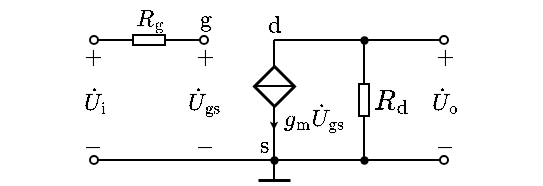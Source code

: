 <mxfile version="17.2.1" type="device"><diagram id="9Tlr8BM8O1yCka-idPHp" name="第 1 页"><mxGraphModel dx="314" dy="228" grid="1" gridSize="5" guides="1" tooltips="1" connect="1" arrows="1" fold="1" page="1" pageScale="1" pageWidth="827" pageHeight="1169" math="1" shadow="0"><root><mxCell id="0"/><mxCell id="1" parent="0"/><mxCell id="6-FwNBt1XKUeeEuEp7RF-7" value="" style="endArrow=oval;html=1;rounded=0;fontSize=10;startSize=4;endSize=4;endFill=0;exitX=0;exitY=0.5;exitDx=0;exitDy=0;exitPerimeter=0;" parent="1" edge="1" source="7AHUzy1eFrDWNUiXDVrC-31"><mxGeometry width="50" height="50" relative="1" as="geometry"><mxPoint x="310" y="280" as="sourcePoint"/><mxPoint x="340" y="280" as="targetPoint"/></mxGeometry></mxCell><mxCell id="6-FwNBt1XKUeeEuEp7RF-10" value="" style="endArrow=oval;html=1;rounded=0;fontSize=10;startSize=4;endSize=4;endFill=0;exitX=1;exitY=0.5;exitDx=0;exitDy=0;exitPerimeter=0;" parent="1" edge="1" source="7AHUzy1eFrDWNUiXDVrC-31"><mxGeometry width="50" height="50" relative="1" as="geometry"><mxPoint x="280" y="275" as="sourcePoint"/><mxPoint x="285" y="280" as="targetPoint"/></mxGeometry></mxCell><mxCell id="6-FwNBt1XKUeeEuEp7RF-13" value="" style="endArrow=oval;html=1;rounded=0;fontSize=10;startSize=4;endSize=4;endFill=0;" parent="1" edge="1"><mxGeometry width="50" height="50" relative="1" as="geometry"><mxPoint x="375" y="340" as="sourcePoint"/><mxPoint x="285" y="340" as="targetPoint"/></mxGeometry></mxCell><mxCell id="6-FwNBt1XKUeeEuEp7RF-15" value="$$+$$" style="text;html=1;resizable=1;autosize=1;align=center;verticalAlign=middle;points=[];fillColor=none;strokeColor=none;rounded=0;movable=1;rotatable=1;deletable=1;editable=1;connectable=0;fontSize=10;" parent="1" vertex="1"><mxGeometry x="330" y="280" width="20" height="15" as="geometry"/></mxCell><mxCell id="6-FwNBt1XKUeeEuEp7RF-16" value="$$-$$" style="text;resizable=1;autosize=1;align=center;verticalAlign=middle;points=[];fillColor=none;strokeColor=none;rounded=0;html=1;imageAspect=1;noLabel=0;recursiveResize=1;expand=1;editable=1;movable=1;rotatable=1;deletable=1;connectable=0;comic=0;fontSize=10;" parent="1" vertex="1"><mxGeometry x="330" y="325" width="20" height="15" as="geometry"/></mxCell><mxCell id="6-FwNBt1XKUeeEuEp7RF-17" value="\(\dot{U}_\mathrm{gs}\)" style="text;html=1;resizable=1;autosize=1;align=center;verticalAlign=middle;points=[];fillColor=none;strokeColor=none;rounded=0;comic=0;movable=1;rotatable=1;deletable=1;editable=1;connectable=0;fontSize=10;" parent="1" vertex="1"><mxGeometry x="330" y="300" width="20" height="20" as="geometry"/></mxCell><mxCell id="6-FwNBt1XKUeeEuEp7RF-18" value="" style="endArrow=oval;html=1;rounded=0;fontSize=10;startSize=4;endSize=4;endFill=0;" parent="1" edge="1"><mxGeometry width="50" height="50" relative="1" as="geometry"><mxPoint x="375" y="280" as="sourcePoint"/><mxPoint x="460" y="280" as="targetPoint"/></mxGeometry></mxCell><mxCell id="6-FwNBt1XKUeeEuEp7RF-21" value="" style="endArrow=oval;html=1;rounded=0;fontSize=10;startSize=4;endSize=4;endFill=0;" parent="1" edge="1"><mxGeometry width="50" height="50" relative="1" as="geometry"><mxPoint x="375" y="340" as="sourcePoint"/><mxPoint x="460" y="340" as="targetPoint"/></mxGeometry></mxCell><mxCell id="6-FwNBt1XKUeeEuEp7RF-34" value="" style="pointerEvents=1;verticalLabelPosition=bottom;shadow=0;dashed=0;align=center;html=1;verticalAlign=top;shape=mxgraph.electrical.signal_sources.source;aspect=fixed;points=[[0.5,0,0],[1,0.5,0],[0.5,1,0],[0,0.5,0]];elSignalType=none;elSourceType=dependent;strokeWidth=1.5;direction=south;" parent="1" vertex="1"><mxGeometry x="365" y="293" width="20" height="20" as="geometry"/></mxCell><mxCell id="6-FwNBt1XKUeeEuEp7RF-35" value="" style="endArrow=none;html=1;rounded=0;fontSize=12;startSize=4;endSize=1;strokeWidth=1;jumpStyle=none;jumpSize=6;entryX=0.5;entryY=0;entryDx=0;entryDy=0;entryPerimeter=0;exitX=0.5;exitY=1;exitDx=0;exitDy=0;exitPerimeter=0;" parent="1" source="6-FwNBt1XKUeeEuEp7RF-34" target="6-FwNBt1XKUeeEuEp7RF-34" edge="1"><mxGeometry width="50" height="50" relative="1" as="geometry"><mxPoint x="345" y="307.58" as="sourcePoint"/><mxPoint x="405" y="237.58" as="targetPoint"/></mxGeometry></mxCell><mxCell id="6-FwNBt1XKUeeEuEp7RF-36" value="" style="endArrow=none;html=1;rounded=0;exitX=0;exitY=0.5;exitDx=0;exitDy=0;exitPerimeter=0;" parent="1" source="6-FwNBt1XKUeeEuEp7RF-34" edge="1"><mxGeometry width="50" height="50" relative="1" as="geometry"><mxPoint x="385" y="329.58" as="sourcePoint"/><mxPoint x="375" y="280" as="targetPoint"/></mxGeometry></mxCell><mxCell id="6-FwNBt1XKUeeEuEp7RF-37" value="" style="endArrow=none;html=1;rounded=0;entryX=1;entryY=0.5;entryDx=0;entryDy=0;entryPerimeter=0;" parent="1" target="6-FwNBt1XKUeeEuEp7RF-34" edge="1"><mxGeometry width="50" height="50" relative="1" as="geometry"><mxPoint x="375" y="340" as="sourcePoint"/><mxPoint x="470" y="340" as="targetPoint"/></mxGeometry></mxCell><mxCell id="6-FwNBt1XKUeeEuEp7RF-38" value="" style="endArrow=classic;html=1;rounded=0;fontSize=12;startSize=4;endSize=1;strokeWidth=1;jumpSize=6;" parent="1" edge="1"><mxGeometry width="50" height="50" relative="1" as="geometry"><mxPoint x="375" y="316" as="sourcePoint"/><mxPoint x="375" y="325" as="targetPoint"/></mxGeometry></mxCell><mxCell id="6-FwNBt1XKUeeEuEp7RF-39" value="\(g_\mathrm{m}\dot{U}_\mathrm{gs}\)" style="text;html=1;resizable=1;autosize=1;align=center;verticalAlign=middle;points=[];fillColor=none;strokeColor=none;rounded=0;comic=0;movable=1;rotatable=1;deletable=1;editable=1;connectable=0;fontSize=10;" parent="1" vertex="1"><mxGeometry x="375" y="308" width="40" height="20" as="geometry"/></mxCell><mxCell id="6-FwNBt1XKUeeEuEp7RF-41" value="" style="endArrow=none;html=1;rounded=0;fontSize=10;startSize=4;endSize=4;entryX=1;entryY=0.5;entryDx=0;entryDy=0;entryPerimeter=0;" parent="1" target="6-FwNBt1XKUeeEuEp7RF-42" edge="1"><mxGeometry width="50" height="50" relative="1" as="geometry"><mxPoint x="420" y="280" as="sourcePoint"/><mxPoint x="564.5" y="190.5" as="targetPoint"/></mxGeometry></mxCell><mxCell id="6-FwNBt1XKUeeEuEp7RF-42" value="" style="pointerEvents=1;verticalLabelPosition=bottom;shadow=0;dashed=0;align=center;html=1;verticalAlign=top;shape=mxgraph.electrical.resistors.resistor_1;fontSize=10;direction=north;" parent="1" vertex="1"><mxGeometry x="417.5" y="297.5" width="5" height="25" as="geometry"/></mxCell><mxCell id="6-FwNBt1XKUeeEuEp7RF-43" value="" style="endArrow=none;html=1;rounded=0;fontSize=10;startSize=4;endSize=4;exitX=0;exitY=0.5;exitDx=0;exitDy=0;exitPerimeter=0;" parent="1" source="6-FwNBt1XKUeeEuEp7RF-42" edge="1"><mxGeometry width="50" height="50" relative="1" as="geometry"><mxPoint x="522" y="175.5" as="sourcePoint"/><mxPoint x="420" y="340" as="targetPoint"/></mxGeometry></mxCell><mxCell id="UjVXyDpAJmtE_M0B7Uo6-1" value="$$R_{\mathrm{d}}$$" style="text;html=1;align=center;verticalAlign=middle;resizable=1;points=[];autosize=1;strokeColor=none;fillColor=none;movable=1;rotatable=1;deletable=1;editable=1;connectable=1;" parent="1" vertex="1"><mxGeometry x="423" y="300" width="20" height="20" as="geometry"/></mxCell><mxCell id="UjVXyDpAJmtE_M0B7Uo6-2" value="" style="shape=waypoint;sketch=0;fillStyle=solid;size=6;pointerEvents=1;points=[];fillColor=none;resizable=1;rotatable=1;perimeter=centerPerimeter;snapToPoint=1;strokeWidth=0.1;movable=1;deletable=1;editable=1;connectable=1;" parent="1" vertex="1"><mxGeometry x="410" y="330" width="20" height="20" as="geometry"/></mxCell><mxCell id="UjVXyDpAJmtE_M0B7Uo6-3" value="" style="shape=waypoint;sketch=0;fillStyle=solid;size=6;pointerEvents=1;points=[];fillColor=none;resizable=1;rotatable=1;perimeter=centerPerimeter;snapToPoint=1;strokeWidth=0.1;movable=1;deletable=1;editable=1;connectable=0;allowArrows=0;" parent="1" vertex="1"><mxGeometry x="365" y="330" width="20" height="20" as="geometry"/></mxCell><mxCell id="7AHUzy1eFrDWNUiXDVrC-13" value="" style="shape=waypoint;sketch=0;fillStyle=solid;size=6;pointerEvents=1;points=[];fillColor=none;resizable=1;rotatable=1;perimeter=centerPerimeter;snapToPoint=1;strokeWidth=0.1;movable=1;deletable=1;editable=1;connectable=1;" vertex="1" parent="1"><mxGeometry x="410" y="270" width="20" height="20" as="geometry"/></mxCell><mxCell id="7AHUzy1eFrDWNUiXDVrC-14" value="$$\mathrm{g}$$" style="text;html=1;align=center;verticalAlign=middle;resizable=1;points=[];autosize=1;strokeColor=none;fillColor=none;fontSize=10;movable=1;rotatable=1;deletable=1;editable=1;connectable=1;" vertex="1" parent="1"><mxGeometry x="330" y="260" width="20" height="20" as="geometry"/></mxCell><mxCell id="7AHUzy1eFrDWNUiXDVrC-15" value="$$\mathrm{s}$$" style="text;html=1;align=center;verticalAlign=middle;resizable=1;points=[];autosize=1;strokeColor=none;fillColor=none;fontSize=10;movable=1;rotatable=1;deletable=1;editable=1;connectable=1;" vertex="1" parent="1"><mxGeometry x="360" y="322.5" width="20" height="20" as="geometry"/></mxCell><mxCell id="7AHUzy1eFrDWNUiXDVrC-16" value="$$\mathrm{d}$$" style="text;html=1;align=center;verticalAlign=middle;resizable=1;points=[];autosize=1;strokeColor=none;fillColor=none;fontSize=10;movable=1;rotatable=1;deletable=1;editable=1;connectable=1;" vertex="1" parent="1"><mxGeometry x="367.5" y="265" width="15" height="15" as="geometry"/></mxCell><mxCell id="7AHUzy1eFrDWNUiXDVrC-29" value="$$R_\mathrm{g}$$" style="text;html=1;resizable=1;autosize=1;align=center;verticalAlign=middle;points=[];fillColor=none;strokeColor=none;rounded=0;fontSize=10;movable=1;rotatable=1;deletable=1;editable=1;connectable=0;allowArrows=0;" vertex="1" parent="1"><mxGeometry x="300" y="260" width="25" height="20" as="geometry"/></mxCell><mxCell id="7AHUzy1eFrDWNUiXDVrC-31" value="" style="pointerEvents=1;verticalLabelPosition=bottom;shadow=0;dashed=0;align=center;html=1;verticalAlign=top;shape=mxgraph.electrical.resistors.resistor_1;fontSize=10;direction=west;allowArrows=0;" vertex="1" parent="1"><mxGeometry x="300" y="277.5" width="25" height="5" as="geometry"/></mxCell><mxCell id="7AHUzy1eFrDWNUiXDVrC-35" value="$$+$$" style="text;html=1;resizable=1;autosize=1;align=center;verticalAlign=middle;points=[];fillColor=none;strokeColor=none;rounded=0;movable=1;rotatable=1;deletable=1;editable=1;connectable=0;fontSize=10;" vertex="1" parent="1"><mxGeometry x="274" y="280" width="20" height="15" as="geometry"/></mxCell><mxCell id="7AHUzy1eFrDWNUiXDVrC-36" value="\(\dot{U}_\mathrm{i}\)" style="text;html=1;resizable=1;autosize=1;align=center;verticalAlign=middle;points=[];fillColor=none;strokeColor=none;rounded=0;comic=0;movable=1;rotatable=1;deletable=1;editable=1;connectable=0;fontSize=10;" vertex="1" parent="1"><mxGeometry x="275" y="300" width="20" height="20" as="geometry"/></mxCell><mxCell id="7AHUzy1eFrDWNUiXDVrC-37" value="$$-$$" style="text;resizable=1;autosize=1;align=center;verticalAlign=middle;points=[];fillColor=none;strokeColor=none;rounded=0;html=1;imageAspect=1;noLabel=0;recursiveResize=1;expand=1;editable=1;movable=1;rotatable=1;deletable=1;connectable=0;comic=0;fontSize=10;" vertex="1" parent="1"><mxGeometry x="274" y="325" width="20" height="15" as="geometry"/></mxCell><mxCell id="7AHUzy1eFrDWNUiXDVrC-38" value="" style="endArrow=none;html=1;rounded=0;fontSize=10;startSize=4;endSize=4;" edge="1" parent="1"><mxGeometry width="50" height="50" relative="1" as="geometry"><mxPoint x="375" y="350" as="sourcePoint"/><mxPoint x="375" y="340" as="targetPoint"/></mxGeometry></mxCell><mxCell id="7AHUzy1eFrDWNUiXDVrC-43" value="" style="endArrow=none;html=1;rounded=0;fontSize=10;startSize=4;endSize=4;strokeWidth=1.5;" edge="1" parent="1"><mxGeometry width="50" height="50" relative="1" as="geometry"><mxPoint x="367" y="350" as="sourcePoint"/><mxPoint x="383" y="350" as="targetPoint"/></mxGeometry></mxCell><mxCell id="7AHUzy1eFrDWNUiXDVrC-44" value="$$+$$" style="text;html=1;resizable=1;autosize=1;align=center;verticalAlign=middle;points=[];fillColor=none;strokeColor=none;rounded=0;movable=1;rotatable=1;deletable=1;editable=1;connectable=0;fontSize=10;" vertex="1" parent="1"><mxGeometry x="450" y="280" width="20" height="15" as="geometry"/></mxCell><mxCell id="7AHUzy1eFrDWNUiXDVrC-45" value="\(\dot{U}_\mathrm{o}\)" style="text;html=1;resizable=1;autosize=1;align=center;verticalAlign=middle;points=[];fillColor=none;strokeColor=none;rounded=0;comic=0;movable=1;rotatable=1;deletable=1;editable=1;connectable=0;fontSize=10;" vertex="1" parent="1"><mxGeometry x="450" y="300" width="20" height="20" as="geometry"/></mxCell><mxCell id="7AHUzy1eFrDWNUiXDVrC-46" value="$$-$$" style="text;resizable=1;autosize=1;align=center;verticalAlign=middle;points=[];fillColor=none;strokeColor=none;rounded=0;html=1;imageAspect=1;noLabel=0;recursiveResize=1;expand=1;editable=1;movable=1;rotatable=1;deletable=1;connectable=0;comic=0;fontSize=10;" vertex="1" parent="1"><mxGeometry x="450" y="325" width="20" height="15" as="geometry"/></mxCell></root></mxGraphModel></diagram></mxfile>